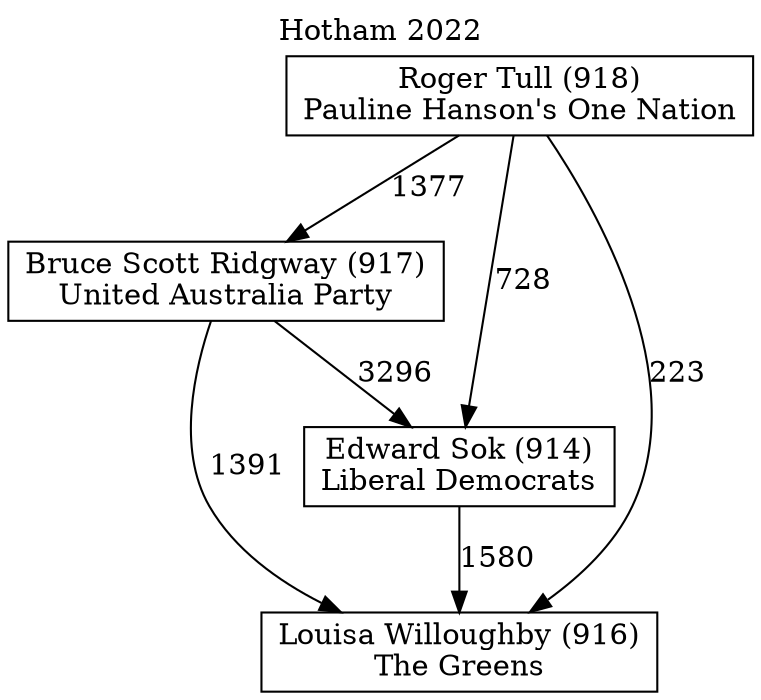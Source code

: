 // House preference flow
digraph "Louisa Willoughby (916)_Hotham_2022" {
	graph [label="Hotham 2022" labelloc=t mclimit=10]
	node [shape=box]
	"Bruce Scott Ridgway (917)" [label="Bruce Scott Ridgway (917)
United Australia Party"]
	"Edward Sok (914)" [label="Edward Sok (914)
Liberal Democrats"]
	"Louisa Willoughby (916)" [label="Louisa Willoughby (916)
The Greens"]
	"Roger Tull (918)" [label="Roger Tull (918)
Pauline Hanson's One Nation"]
	"Bruce Scott Ridgway (917)" -> "Edward Sok (914)" [label=3296]
	"Bruce Scott Ridgway (917)" -> "Louisa Willoughby (916)" [label=1391]
	"Edward Sok (914)" -> "Louisa Willoughby (916)" [label=1580]
	"Roger Tull (918)" -> "Bruce Scott Ridgway (917)" [label=1377]
	"Roger Tull (918)" -> "Edward Sok (914)" [label=728]
	"Roger Tull (918)" -> "Louisa Willoughby (916)" [label=223]
}
